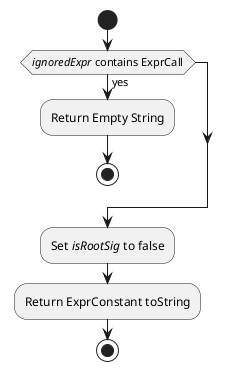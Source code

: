 @startuml
start
if(//ignoredExpr// contains ExprCall) then (yes)
:Return Empty String;
stop
endif
:Set //isRootSig// to false;
:Return ExprConstant toString;
stop
@enduml